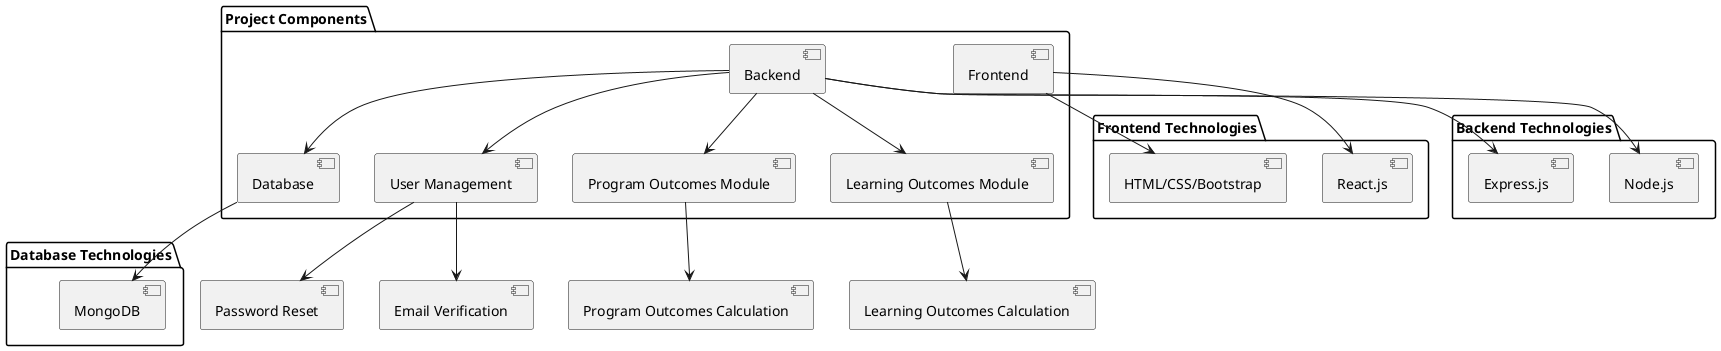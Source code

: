 @startuml
package "Project Components" {
    [Frontend] 
    [Backend] 
    [Database]
    [User Management] 
    [Program Outcomes Module] 
    [Learning Outcomes Module]
}

package "Frontend Technologies" {
    [React.js] 
    [HTML/CSS/Bootstrap]
}

package "Backend Technologies" {
    [Node.js]
    [Express.js]
}

package "Database Technologies" {
    [MongoDB] 
}

[Frontend] --> [React.js]
[Frontend] --> [HTML/CSS/Bootstrap]
[Backend] --> [Node.js]
[Backend] --> [Express.js]
[Backend] --> [Database]
[Backend] --> [User Management]
[Backend] --> [Program Outcomes Module]
[Backend] --> [Learning Outcomes Module]
[Database] --> [MongoDB]

[User Management] --> [Password Reset]
[User Management] --> [Email Verification]
[Program Outcomes Module] --> [Program Outcomes Calculation]
[Learning Outcomes Module] --> [Learning Outcomes Calculation]

@enduml